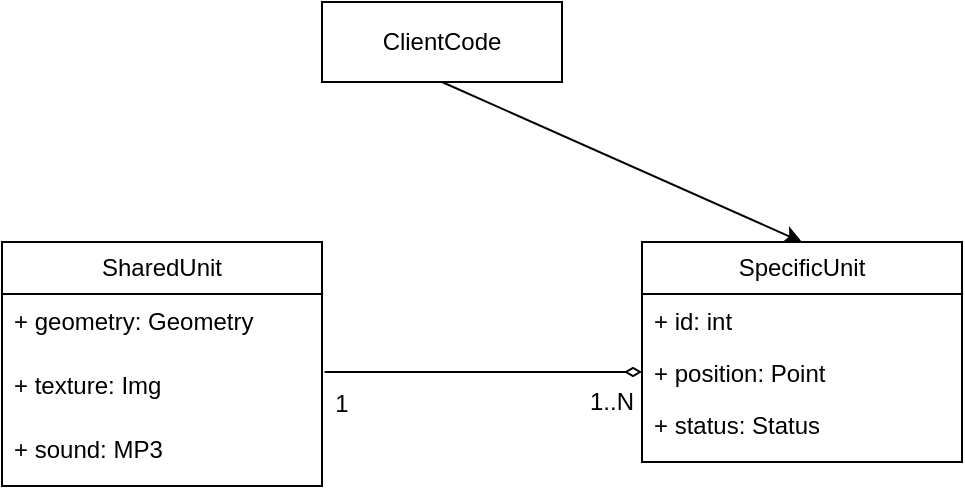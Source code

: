 <mxfile version="24.7.17">
  <diagram name="Страница — 1" id="fZmdGsJEljezwOh_F5Ot">
    <mxGraphModel dx="662" dy="985" grid="1" gridSize="10" guides="1" tooltips="1" connect="1" arrows="1" fold="1" page="1" pageScale="1" pageWidth="827" pageHeight="1169" math="0" shadow="0">
      <root>
        <mxCell id="0" />
        <mxCell id="1" parent="0" />
        <mxCell id="2HcDZCG7BUtG4l6S2LJw-1" value="SharedUnit" style="swimlane;fontStyle=0;childLayout=stackLayout;horizontal=1;startSize=26;fillColor=none;horizontalStack=0;resizeParent=1;resizeParentMax=0;resizeLast=0;collapsible=1;marginBottom=0;whiteSpace=wrap;html=1;" parent="1" vertex="1">
          <mxGeometry x="80" y="280" width="160" height="122" as="geometry" />
        </mxCell>
        <mxCell id="2HcDZCG7BUtG4l6S2LJw-5" value="+ geometry: Geometry" style="text;strokeColor=none;fillColor=none;align=left;verticalAlign=top;spacingLeft=4;spacingRight=4;overflow=hidden;rotatable=0;points=[[0,0.5],[1,0.5]];portConstraint=eastwest;whiteSpace=wrap;html=1;" parent="2HcDZCG7BUtG4l6S2LJw-1" vertex="1">
          <mxGeometry y="26" width="160" height="32" as="geometry" />
        </mxCell>
        <mxCell id="2HcDZCG7BUtG4l6S2LJw-6" value="+ texture: Img" style="text;strokeColor=none;fillColor=none;align=left;verticalAlign=top;spacingLeft=4;spacingRight=4;overflow=hidden;rotatable=0;points=[[0,0.5],[1,0.5]];portConstraint=eastwest;whiteSpace=wrap;html=1;" parent="2HcDZCG7BUtG4l6S2LJw-1" vertex="1">
          <mxGeometry y="58" width="160" height="32" as="geometry" />
        </mxCell>
        <mxCell id="2HcDZCG7BUtG4l6S2LJw-7" value="+ sound: MP3" style="text;strokeColor=none;fillColor=none;align=left;verticalAlign=top;spacingLeft=4;spacingRight=4;overflow=hidden;rotatable=0;points=[[0,0.5],[1,0.5]];portConstraint=eastwest;whiteSpace=wrap;html=1;" parent="2HcDZCG7BUtG4l6S2LJw-1" vertex="1">
          <mxGeometry y="90" width="160" height="32" as="geometry" />
        </mxCell>
        <mxCell id="2HcDZCG7BUtG4l6S2LJw-8" value="ClientCode" style="html=1;whiteSpace=wrap;" parent="1" vertex="1">
          <mxGeometry x="240" y="160" width="120" height="40" as="geometry" />
        </mxCell>
        <mxCell id="oGe1jBSfDD3DeGg9miCg-1" value="SpecificUnit" style="swimlane;fontStyle=0;childLayout=stackLayout;horizontal=1;startSize=26;fillColor=none;horizontalStack=0;resizeParent=1;resizeParentMax=0;resizeLast=0;collapsible=1;marginBottom=0;whiteSpace=wrap;html=1;" vertex="1" parent="1">
          <mxGeometry x="400" y="280" width="160" height="110" as="geometry" />
        </mxCell>
        <mxCell id="2HcDZCG7BUtG4l6S2LJw-2" value="+ id: int" style="text;strokeColor=none;fillColor=none;align=left;verticalAlign=top;spacingLeft=4;spacingRight=4;overflow=hidden;rotatable=0;points=[[0,0.5],[1,0.5]];portConstraint=eastwest;whiteSpace=wrap;html=1;" parent="oGe1jBSfDD3DeGg9miCg-1" vertex="1">
          <mxGeometry y="26" width="160" height="26" as="geometry" />
        </mxCell>
        <mxCell id="2HcDZCG7BUtG4l6S2LJw-3" value="+ position: Point" style="text;strokeColor=none;fillColor=none;align=left;verticalAlign=top;spacingLeft=4;spacingRight=4;overflow=hidden;rotatable=0;points=[[0,0.5],[1,0.5]];portConstraint=eastwest;whiteSpace=wrap;html=1;" parent="oGe1jBSfDD3DeGg9miCg-1" vertex="1">
          <mxGeometry y="52" width="160" height="26" as="geometry" />
        </mxCell>
        <mxCell id="2HcDZCG7BUtG4l6S2LJw-4" value="+ status: Status" style="text;strokeColor=none;fillColor=none;align=left;verticalAlign=top;spacingLeft=4;spacingRight=4;overflow=hidden;rotatable=0;points=[[0,0.5],[1,0.5]];portConstraint=eastwest;whiteSpace=wrap;html=1;" parent="oGe1jBSfDD3DeGg9miCg-1" vertex="1">
          <mxGeometry y="78" width="160" height="32" as="geometry" />
        </mxCell>
        <mxCell id="oGe1jBSfDD3DeGg9miCg-5" value="" style="endArrow=classic;html=1;rounded=0;exitX=0.5;exitY=1;exitDx=0;exitDy=0;entryX=0.5;entryY=0;entryDx=0;entryDy=0;" edge="1" parent="1" source="2HcDZCG7BUtG4l6S2LJw-8" target="oGe1jBSfDD3DeGg9miCg-1">
          <mxGeometry width="50" height="50" relative="1" as="geometry">
            <mxPoint x="550" y="500" as="sourcePoint" />
            <mxPoint x="600" y="450" as="targetPoint" />
          </mxGeometry>
        </mxCell>
        <mxCell id="oGe1jBSfDD3DeGg9miCg-6" value="" style="endArrow=diamondThin;html=1;rounded=0;entryX=0;entryY=0.5;entryDx=0;entryDy=0;exitX=1.008;exitY=0.219;exitDx=0;exitDy=0;exitPerimeter=0;endFill=0;" edge="1" parent="1" source="2HcDZCG7BUtG4l6S2LJw-6" target="2HcDZCG7BUtG4l6S2LJw-3">
          <mxGeometry width="50" height="50" relative="1" as="geometry">
            <mxPoint x="260" y="480" as="sourcePoint" />
            <mxPoint x="310" y="430" as="targetPoint" />
          </mxGeometry>
        </mxCell>
        <mxCell id="oGe1jBSfDD3DeGg9miCg-7" value="1" style="text;html=1;align=center;verticalAlign=middle;whiteSpace=wrap;rounded=0;" vertex="1" parent="1">
          <mxGeometry x="240" y="350" width="20" height="22" as="geometry" />
        </mxCell>
        <mxCell id="oGe1jBSfDD3DeGg9miCg-8" value="1..N" style="text;html=1;align=center;verticalAlign=middle;whiteSpace=wrap;rounded=0;" vertex="1" parent="1">
          <mxGeometry x="370" y="350" width="30" height="20" as="geometry" />
        </mxCell>
      </root>
    </mxGraphModel>
  </diagram>
</mxfile>

